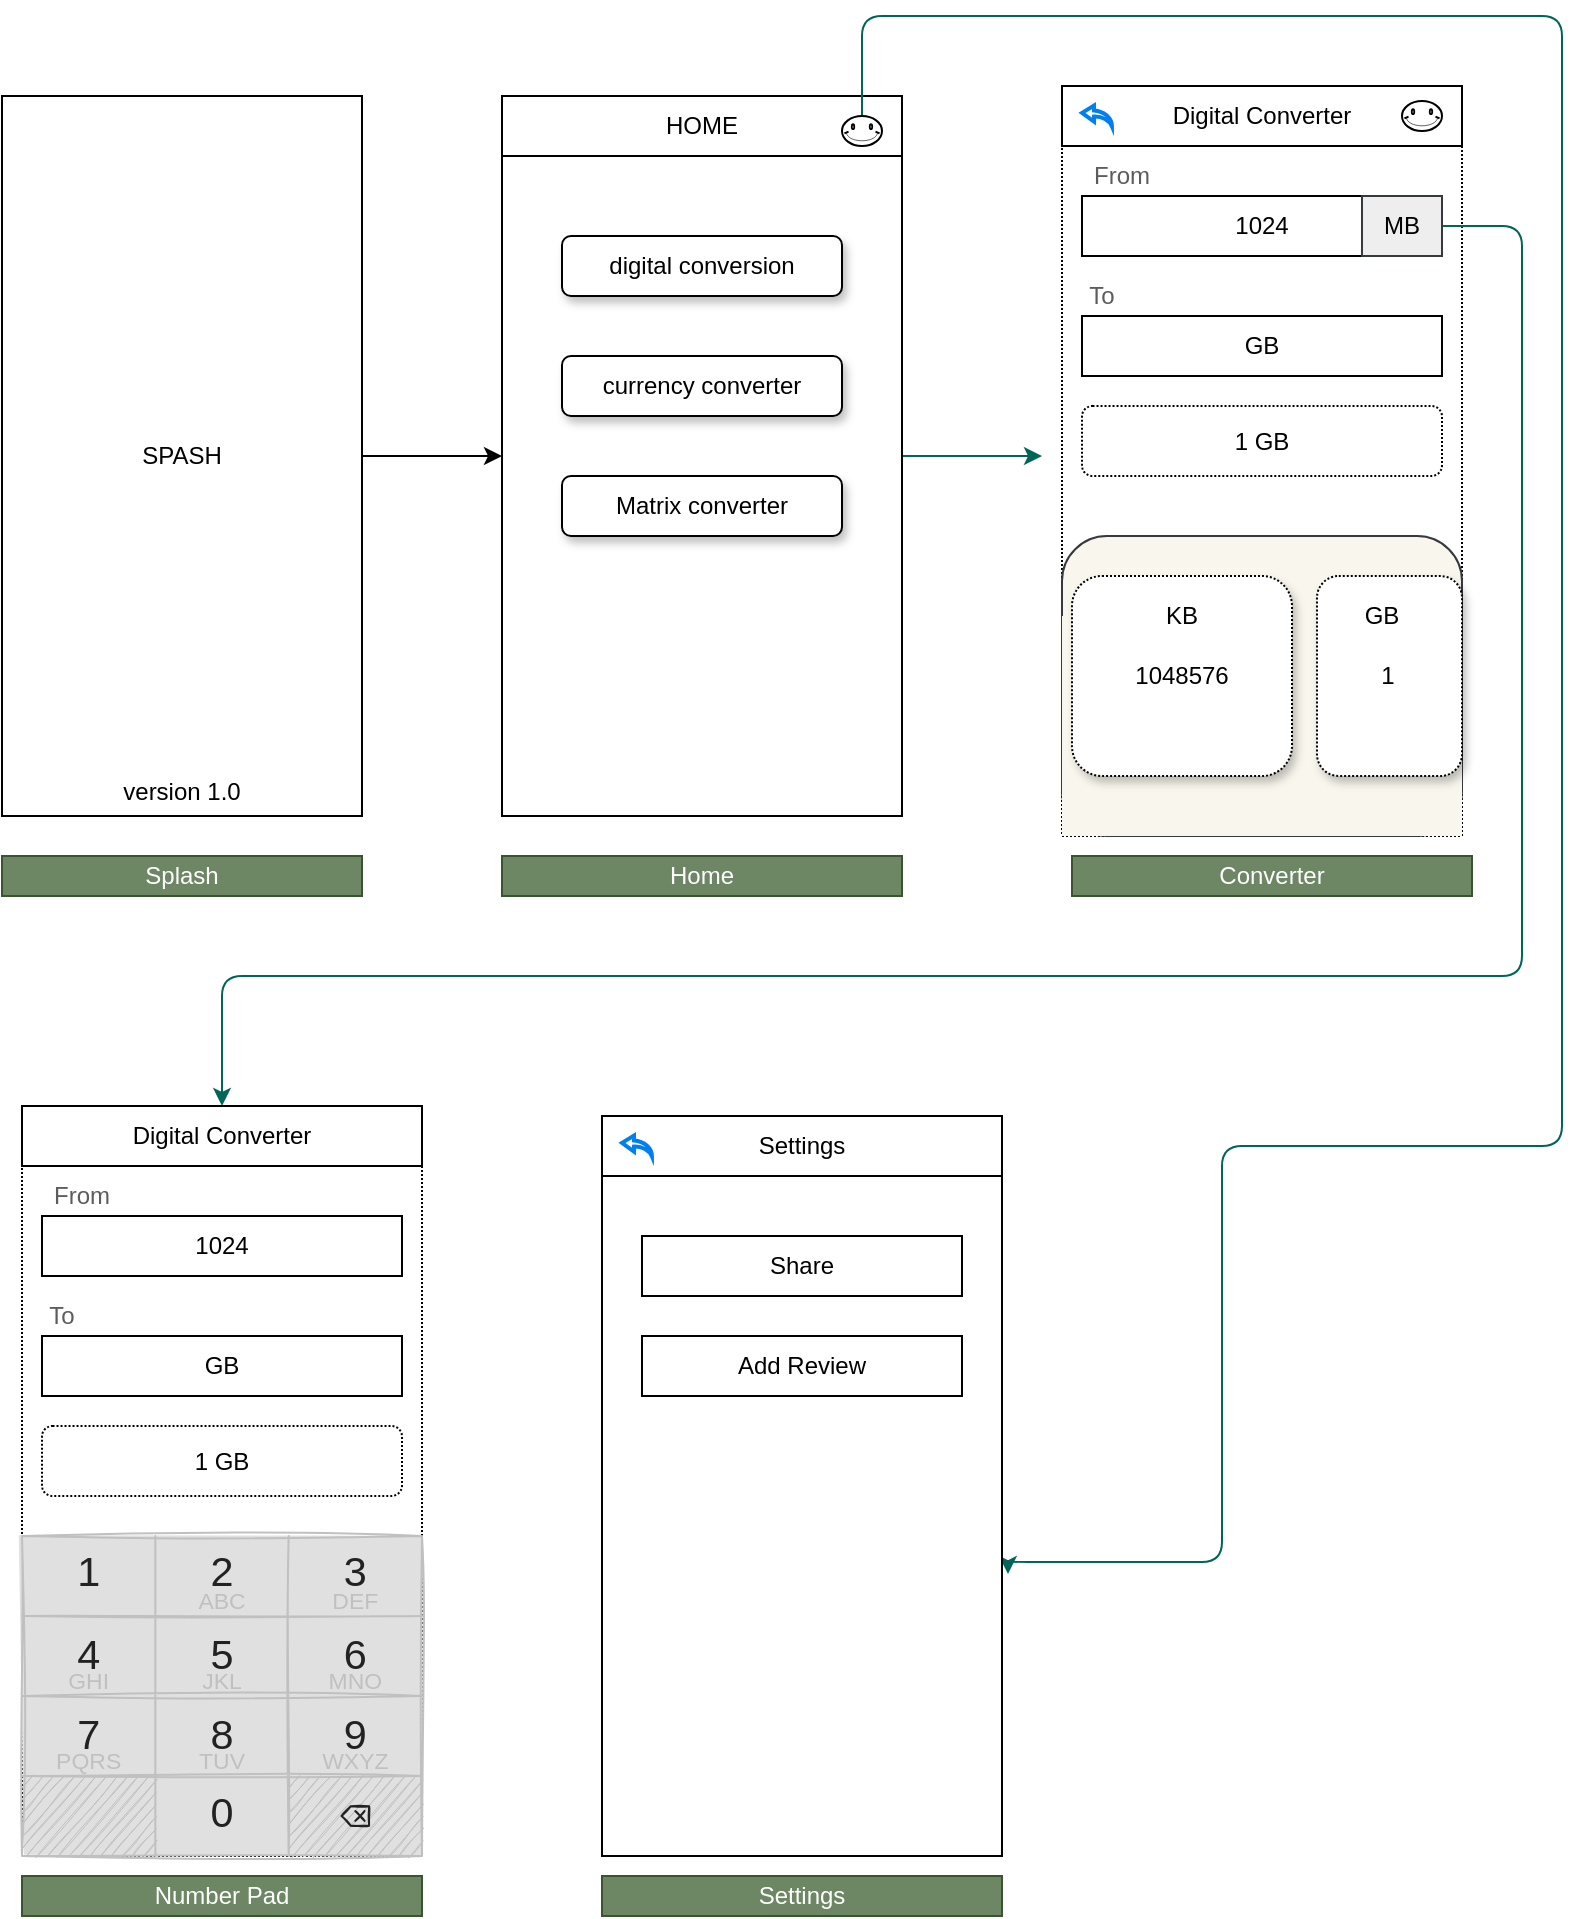 <mxfile version="13.7.7" type="github">
  <diagram id="ta6PBadzDdm5cl-u1WsI" name="Page-1">
    <mxGraphModel dx="1013" dy="726" grid="1" gridSize="10" guides="1" tooltips="1" connect="1" arrows="1" fold="1" page="1" pageScale="1" pageWidth="850" pageHeight="1100" math="0" shadow="0">
      <root>
        <mxCell id="0" />
        <mxCell id="1" parent="0" />
        <mxCell id="POKG0Q2TSCIZMKV6Gm3p-17" value="" style="rounded=0;whiteSpace=wrap;html=1;dashed=1;dashPattern=1 1;" vertex="1" parent="1">
          <mxGeometry x="590" y="175" width="200" height="375" as="geometry" />
        </mxCell>
        <mxCell id="POKG0Q2TSCIZMKV6Gm3p-71" value="" style="rounded=1;whiteSpace=wrap;html=1;sketch=0;strokeColor=#36393d;fillColor=#f9f7ed;" vertex="1" parent="1">
          <mxGeometry x="590" y="400" width="200" height="150" as="geometry" />
        </mxCell>
        <mxCell id="POKG0Q2TSCIZMKV6Gm3p-96" value="" style="rounded=0;whiteSpace=wrap;html=1;fillColor=#f9f7ed;strokeColor=none;" vertex="1" parent="1">
          <mxGeometry x="590" y="440" width="200" height="110" as="geometry" />
        </mxCell>
        <mxCell id="POKG0Q2TSCIZMKV6Gm3p-7" style="edgeStyle=orthogonalEdgeStyle;rounded=0;orthogonalLoop=1;jettySize=auto;html=1;entryX=0;entryY=0.5;entryDx=0;entryDy=0;" edge="1" parent="1" source="POKG0Q2TSCIZMKV6Gm3p-1" target="POKG0Q2TSCIZMKV6Gm3p-6">
          <mxGeometry relative="1" as="geometry" />
        </mxCell>
        <mxCell id="POKG0Q2TSCIZMKV6Gm3p-1" value="SPASH" style="rounded=0;whiteSpace=wrap;html=1;" vertex="1" parent="1">
          <mxGeometry x="60" y="180" width="180" height="360" as="geometry" />
        </mxCell>
        <mxCell id="POKG0Q2TSCIZMKV6Gm3p-4" value="&lt;div&gt;version 1.0&lt;/div&gt;&lt;div&gt;&lt;br&gt;&lt;/div&gt;" style="text;html=1;strokeColor=none;fillColor=none;align=center;verticalAlign=middle;whiteSpace=wrap;rounded=0;" vertex="1" parent="1">
          <mxGeometry x="90" y="530" width="120" height="10" as="geometry" />
        </mxCell>
        <mxCell id="POKG0Q2TSCIZMKV6Gm3p-95" style="edgeStyle=orthogonalEdgeStyle;curved=0;rounded=1;orthogonalLoop=1;jettySize=auto;html=1;strokeColor=#006658;fillColor=#21C0A5;fontColor=#5C5C5C;" edge="1" parent="1" source="POKG0Q2TSCIZMKV6Gm3p-6">
          <mxGeometry relative="1" as="geometry">
            <mxPoint x="580" y="360" as="targetPoint" />
          </mxGeometry>
        </mxCell>
        <mxCell id="POKG0Q2TSCIZMKV6Gm3p-6" value="" style="rounded=0;whiteSpace=wrap;html=1;" vertex="1" parent="1">
          <mxGeometry x="310" y="180" width="200" height="360" as="geometry" />
        </mxCell>
        <mxCell id="POKG0Q2TSCIZMKV6Gm3p-9" value="digital conversion" style="rounded=1;whiteSpace=wrap;html=1;shadow=1;" vertex="1" parent="1">
          <mxGeometry x="340" y="250" width="140" height="30" as="geometry" />
        </mxCell>
        <mxCell id="POKG0Q2TSCIZMKV6Gm3p-10" value="currency converter" style="rounded=1;whiteSpace=wrap;html=1;shadow=1;" vertex="1" parent="1">
          <mxGeometry x="340" y="310" width="140" height="30" as="geometry" />
        </mxCell>
        <mxCell id="POKG0Q2TSCIZMKV6Gm3p-11" value="Matrix converter" style="rounded=1;whiteSpace=wrap;html=1;shadow=1;" vertex="1" parent="1">
          <mxGeometry x="340" y="370" width="140" height="30" as="geometry" />
        </mxCell>
        <mxCell id="POKG0Q2TSCIZMKV6Gm3p-12" value="Splash" style="text;html=1;strokeColor=#3A5431;fillColor=#6d8764;align=center;verticalAlign=middle;whiteSpace=wrap;rounded=0;fontColor=#ffffff;" vertex="1" parent="1">
          <mxGeometry x="60" y="560" width="180" height="20" as="geometry" />
        </mxCell>
        <mxCell id="POKG0Q2TSCIZMKV6Gm3p-13" value="Home" style="text;html=1;strokeColor=#3A5431;fillColor=#6d8764;align=center;verticalAlign=middle;whiteSpace=wrap;rounded=0;fontColor=#ffffff;" vertex="1" parent="1">
          <mxGeometry x="310" y="560" width="200" height="20" as="geometry" />
        </mxCell>
        <mxCell id="POKG0Q2TSCIZMKV6Gm3p-14" value="HOME" style="rounded=0;whiteSpace=wrap;html=1;" vertex="1" parent="1">
          <mxGeometry x="310" y="180" width="200" height="30" as="geometry" />
        </mxCell>
        <mxCell id="POKG0Q2TSCIZMKV6Gm3p-93" style="edgeStyle=orthogonalEdgeStyle;curved=0;rounded=1;orthogonalLoop=1;jettySize=auto;html=1;strokeColor=#006658;fillColor=#21C0A5;fontColor=#5C5C5C;entryX=1.015;entryY=0.619;entryDx=0;entryDy=0;entryPerimeter=0;" edge="1" parent="1" source="POKG0Q2TSCIZMKV6Gm3p-15" target="POKG0Q2TSCIZMKV6Gm3p-83">
          <mxGeometry relative="1" as="geometry">
            <mxPoint x="630" y="920" as="targetPoint" />
            <Array as="points">
              <mxPoint x="490" y="140" />
              <mxPoint x="840" y="140" />
              <mxPoint x="840" y="705" />
              <mxPoint x="670" y="705" />
              <mxPoint x="670" y="913" />
            </Array>
          </mxGeometry>
        </mxCell>
        <mxCell id="POKG0Q2TSCIZMKV6Gm3p-15" value="" style="verticalLabelPosition=bottom;verticalAlign=top;html=1;shape=mxgraph.basic.smiley" vertex="1" parent="1">
          <mxGeometry x="480" y="190" width="20" height="15" as="geometry" />
        </mxCell>
        <mxCell id="POKG0Q2TSCIZMKV6Gm3p-19" value="Digital Converter" style="rounded=0;whiteSpace=wrap;html=1;" vertex="1" parent="1">
          <mxGeometry x="590" y="175" width="200" height="30" as="geometry" />
        </mxCell>
        <mxCell id="POKG0Q2TSCIZMKV6Gm3p-110" style="edgeStyle=orthogonalEdgeStyle;curved=0;rounded=1;orthogonalLoop=1;jettySize=auto;html=1;strokeColor=#006658;fillColor=#21C0A5;fontColor=#5C5C5C;" edge="1" parent="1" source="POKG0Q2TSCIZMKV6Gm3p-23" target="POKG0Q2TSCIZMKV6Gm3p-98">
          <mxGeometry relative="1" as="geometry">
            <Array as="points">
              <mxPoint x="820" y="245" />
              <mxPoint x="820" y="620" />
              <mxPoint x="170" y="620" />
            </Array>
          </mxGeometry>
        </mxCell>
        <mxCell id="POKG0Q2TSCIZMKV6Gm3p-23" value="1024" style="rounded=0;whiteSpace=wrap;html=1;" vertex="1" parent="1">
          <mxGeometry x="600" y="230" width="180" height="30" as="geometry" />
        </mxCell>
        <mxCell id="POKG0Q2TSCIZMKV6Gm3p-27" value="GB" style="rounded=0;whiteSpace=wrap;html=1;" vertex="1" parent="1">
          <mxGeometry x="600" y="290" width="180" height="30" as="geometry" />
        </mxCell>
        <mxCell id="POKG0Q2TSCIZMKV6Gm3p-34" value="" style="rounded=1;whiteSpace=wrap;html=1;dashed=1;dashPattern=1 1;" vertex="1" parent="1">
          <mxGeometry x="600" y="335" width="180" height="35" as="geometry" />
        </mxCell>
        <mxCell id="POKG0Q2TSCIZMKV6Gm3p-39" value="1 GB" style="text;html=1;strokeColor=none;fillColor=none;align=center;verticalAlign=middle;whiteSpace=wrap;rounded=0;dashed=1;dashPattern=1 1;" vertex="1" parent="1">
          <mxGeometry x="625" y="342.5" width="130" height="20" as="geometry" />
        </mxCell>
        <mxCell id="POKG0Q2TSCIZMKV6Gm3p-40" value="Converter" style="text;html=1;strokeColor=#3A5431;fillColor=#6d8764;align=center;verticalAlign=middle;whiteSpace=wrap;rounded=0;fontColor=#ffffff;" vertex="1" parent="1">
          <mxGeometry x="595" y="560" width="200" height="20" as="geometry" />
        </mxCell>
        <mxCell id="POKG0Q2TSCIZMKV6Gm3p-46" value="" style="verticalLabelPosition=bottom;verticalAlign=top;html=1;shape=mxgraph.basic.smiley" vertex="1" parent="1">
          <mxGeometry x="760" y="182.5" width="20" height="15" as="geometry" />
        </mxCell>
        <mxCell id="POKG0Q2TSCIZMKV6Gm3p-48" value="" style="html=1;verticalLabelPosition=bottom;align=center;labelBackgroundColor=#ffffff;verticalAlign=top;strokeWidth=2;strokeColor=#0080F0;shadow=0;dashed=0;shape=mxgraph.ios7.icons.back;dashPattern=1 1;" vertex="1" parent="1">
          <mxGeometry x="600" y="184.75" width="15" height="10.5" as="geometry" />
        </mxCell>
        <mxCell id="POKG0Q2TSCIZMKV6Gm3p-65" value="" style="rounded=1;whiteSpace=wrap;html=1;dashed=1;dashPattern=1 1;shadow=1;" vertex="1" parent="1">
          <mxGeometry x="595" y="420" width="110" height="100" as="geometry" />
        </mxCell>
        <mxCell id="POKG0Q2TSCIZMKV6Gm3p-66" value="KB" style="text;html=1;align=center;verticalAlign=middle;whiteSpace=wrap;rounded=0;dashed=1;dashPattern=1 1;" vertex="1" parent="1">
          <mxGeometry x="595" y="430" width="110" height="20" as="geometry" />
        </mxCell>
        <mxCell id="POKG0Q2TSCIZMKV6Gm3p-67" value="1048576" style="text;html=1;strokeColor=none;fillColor=none;align=center;verticalAlign=middle;whiteSpace=wrap;rounded=0;dashed=1;dashPattern=1 1;" vertex="1" parent="1">
          <mxGeometry x="605" y="460" width="90" height="20" as="geometry" />
        </mxCell>
        <mxCell id="POKG0Q2TSCIZMKV6Gm3p-68" value="" style="rounded=1;whiteSpace=wrap;html=1;dashed=1;dashPattern=1 1;shadow=1;" vertex="1" parent="1">
          <mxGeometry x="717.5" y="420" width="72.5" height="100" as="geometry" />
        </mxCell>
        <mxCell id="POKG0Q2TSCIZMKV6Gm3p-69" value="GB" style="text;html=1;align=center;verticalAlign=middle;whiteSpace=wrap;rounded=0;dashed=1;dashPattern=1 1;" vertex="1" parent="1">
          <mxGeometry x="695" y="430" width="110" height="20" as="geometry" />
        </mxCell>
        <mxCell id="POKG0Q2TSCIZMKV6Gm3p-70" value="1" style="text;html=1;strokeColor=none;fillColor=none;align=center;verticalAlign=middle;whiteSpace=wrap;rounded=0;dashed=1;dashPattern=1 1;" vertex="1" parent="1">
          <mxGeometry x="707.5" y="460" width="90" height="20" as="geometry" />
        </mxCell>
        <mxCell id="POKG0Q2TSCIZMKV6Gm3p-75" value="MB" style="rounded=0;whiteSpace=wrap;html=1;sketch=0;strokeColor=#36393d;fillColor=#eeeeee;" vertex="1" parent="1">
          <mxGeometry x="740" y="230" width="40" height="30" as="geometry" />
        </mxCell>
        <mxCell id="POKG0Q2TSCIZMKV6Gm3p-76" value="To" style="text;html=1;strokeColor=none;fillColor=none;align=center;verticalAlign=middle;whiteSpace=wrap;rounded=0;sketch=0;fontColor=#5C5C5C;" vertex="1" parent="1">
          <mxGeometry x="590" y="270" width="40" height="20" as="geometry" />
        </mxCell>
        <mxCell id="POKG0Q2TSCIZMKV6Gm3p-80" value="From" style="text;html=1;strokeColor=none;fillColor=none;align=center;verticalAlign=middle;whiteSpace=wrap;rounded=0;sketch=0;fontColor=#5C5C5C;" vertex="1" parent="1">
          <mxGeometry x="600" y="210" width="40" height="20" as="geometry" />
        </mxCell>
        <mxCell id="POKG0Q2TSCIZMKV6Gm3p-83" value="" style="rounded=0;whiteSpace=wrap;html=1;" vertex="1" parent="1">
          <mxGeometry x="360" y="690" width="200" height="370" as="geometry" />
        </mxCell>
        <mxCell id="POKG0Q2TSCIZMKV6Gm3p-84" value="Settings" style="rounded=0;whiteSpace=wrap;html=1;" vertex="1" parent="1">
          <mxGeometry x="360" y="690" width="200" height="30" as="geometry" />
        </mxCell>
        <mxCell id="POKG0Q2TSCIZMKV6Gm3p-85" value="Share" style="rounded=0;whiteSpace=wrap;html=1;sketch=0;" vertex="1" parent="1">
          <mxGeometry x="380" y="750" width="160" height="30" as="geometry" />
        </mxCell>
        <mxCell id="POKG0Q2TSCIZMKV6Gm3p-86" value="Add Review" style="rounded=0;whiteSpace=wrap;html=1;sketch=0;" vertex="1" parent="1">
          <mxGeometry x="380" y="800" width="160" height="30" as="geometry" />
        </mxCell>
        <mxCell id="POKG0Q2TSCIZMKV6Gm3p-88" value="" style="html=1;verticalLabelPosition=bottom;align=center;labelBackgroundColor=#ffffff;verticalAlign=top;strokeWidth=2;strokeColor=#0080F0;shadow=0;dashed=0;shape=mxgraph.ios7.icons.back;dashPattern=1 1;" vertex="1" parent="1">
          <mxGeometry x="370" y="699.75" width="15" height="10.5" as="geometry" />
        </mxCell>
        <mxCell id="POKG0Q2TSCIZMKV6Gm3p-92" value="Settings" style="text;html=1;strokeColor=#3A5431;fillColor=#6d8764;align=center;verticalAlign=middle;whiteSpace=wrap;rounded=0;fontColor=#ffffff;" vertex="1" parent="1">
          <mxGeometry x="360" y="1070" width="200" height="20" as="geometry" />
        </mxCell>
        <mxCell id="POKG0Q2TSCIZMKV6Gm3p-98" value="" style="rounded=0;whiteSpace=wrap;html=1;dashed=1;dashPattern=1 1;" vertex="1" parent="1">
          <mxGeometry x="70" y="685" width="200" height="375" as="geometry" />
        </mxCell>
        <mxCell id="POKG0Q2TSCIZMKV6Gm3p-99" value="Digital Converter" style="rounded=0;whiteSpace=wrap;html=1;" vertex="1" parent="1">
          <mxGeometry x="70" y="685" width="200" height="30" as="geometry" />
        </mxCell>
        <mxCell id="POKG0Q2TSCIZMKV6Gm3p-100" value="1024" style="rounded=0;whiteSpace=wrap;html=1;" vertex="1" parent="1">
          <mxGeometry x="80" y="740" width="180" height="30" as="geometry" />
        </mxCell>
        <mxCell id="POKG0Q2TSCIZMKV6Gm3p-101" value="GB" style="rounded=0;whiteSpace=wrap;html=1;" vertex="1" parent="1">
          <mxGeometry x="80" y="800" width="180" height="30" as="geometry" />
        </mxCell>
        <mxCell id="POKG0Q2TSCIZMKV6Gm3p-102" value="" style="rounded=1;whiteSpace=wrap;html=1;dashed=1;dashPattern=1 1;" vertex="1" parent="1">
          <mxGeometry x="80" y="845" width="180" height="35" as="geometry" />
        </mxCell>
        <mxCell id="POKG0Q2TSCIZMKV6Gm3p-103" value="1 GB" style="text;html=1;strokeColor=none;fillColor=none;align=center;verticalAlign=middle;whiteSpace=wrap;rounded=0;dashed=1;dashPattern=1 1;" vertex="1" parent="1">
          <mxGeometry x="105" y="852.5" width="130" height="20" as="geometry" />
        </mxCell>
        <mxCell id="POKG0Q2TSCIZMKV6Gm3p-104" value="Number Pad" style="text;html=1;strokeColor=#3A5431;fillColor=#6d8764;align=center;verticalAlign=middle;whiteSpace=wrap;rounded=0;fontColor=#ffffff;" vertex="1" parent="1">
          <mxGeometry x="70" y="1070" width="200" height="20" as="geometry" />
        </mxCell>
        <mxCell id="POKG0Q2TSCIZMKV6Gm3p-105" value="To" style="text;html=1;strokeColor=none;fillColor=none;align=center;verticalAlign=middle;whiteSpace=wrap;rounded=0;sketch=0;fontColor=#5C5C5C;" vertex="1" parent="1">
          <mxGeometry x="70" y="780" width="40" height="20" as="geometry" />
        </mxCell>
        <mxCell id="POKG0Q2TSCIZMKV6Gm3p-106" value="From" style="text;html=1;strokeColor=none;fillColor=none;align=center;verticalAlign=middle;whiteSpace=wrap;rounded=0;sketch=0;fontColor=#5C5C5C;" vertex="1" parent="1">
          <mxGeometry x="80" y="720" width="40" height="20" as="geometry" />
        </mxCell>
        <mxCell id="POKG0Q2TSCIZMKV6Gm3p-109" value="" style="html=1;verticalLabelPosition=bottom;labelBackgroundColor=#ffffff;verticalAlign=top;shadow=0;dashed=0;strokeWidth=2;shape=mxgraph.ios7.misc.number_pad;strokeWidth=1;rounded=1;glass=1;sketch=1;fillColor=#ffffff;fontColor=#5C5C5C;" vertex="1" parent="1">
          <mxGeometry x="70" y="900" width="200" height="160" as="geometry" />
        </mxCell>
      </root>
    </mxGraphModel>
  </diagram>
</mxfile>
